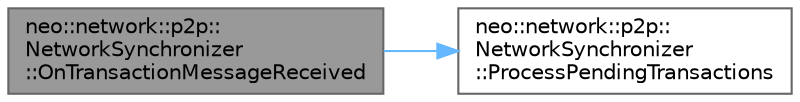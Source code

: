 digraph "neo::network::p2p::NetworkSynchronizer::OnTransactionMessageReceived"
{
 // LATEX_PDF_SIZE
  bgcolor="transparent";
  edge [fontname=Helvetica,fontsize=10,labelfontname=Helvetica,labelfontsize=10];
  node [fontname=Helvetica,fontsize=10,shape=box,height=0.2,width=0.4];
  rankdir="LR";
  Node1 [id="Node000001",label="neo::network::p2p::\lNetworkSynchronizer\l::OnTransactionMessageReceived",height=0.2,width=0.4,color="gray40", fillcolor="grey60", style="filled", fontcolor="black",tooltip="Called when a transaction message is received."];
  Node1 -> Node2 [id="edge2_Node000001_Node000002",color="steelblue1",style="solid",tooltip=" "];
  Node2 [id="Node000002",label="neo::network::p2p::\lNetworkSynchronizer\l::ProcessPendingTransactions",height=0.2,width=0.4,color="grey40", fillcolor="white", style="filled",URL="$classneo_1_1network_1_1p2p_1_1_network_synchronizer.html#a1b6d03766b7ee4f044fa2680cc640119",tooltip=" "];
}
